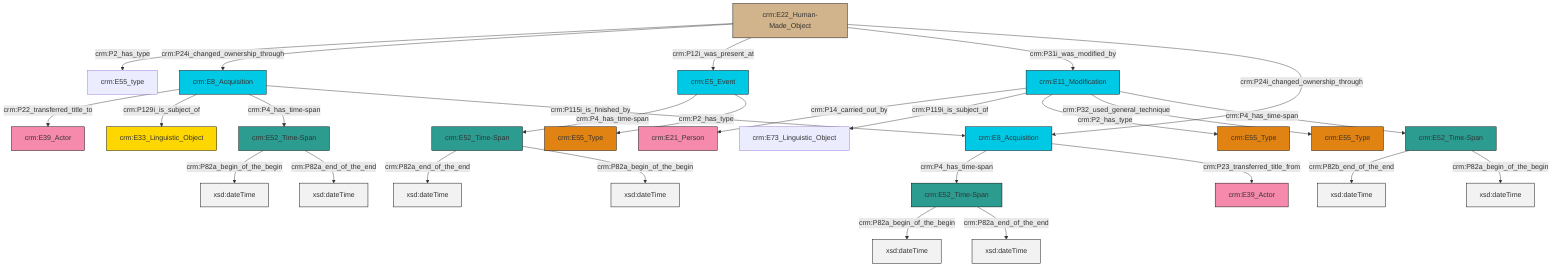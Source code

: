 graph TD
classDef Literal fill:#f2f2f2,stroke:#000000;
classDef CRM_Entity fill:#FFFFFF,stroke:#000000;
classDef Temporal_Entity fill:#00C9E6, stroke:#000000;
classDef Type fill:#E18312, stroke:#000000;
classDef Time-Span fill:#2C9C91, stroke:#000000;
classDef Appellation fill:#FFEB7F, stroke:#000000;
classDef Place fill:#008836, stroke:#000000;
classDef Persistent_Item fill:#B266B2, stroke:#000000;
classDef Conceptual_Object fill:#FFD700, stroke:#000000;
classDef Physical_Thing fill:#D2B48C, stroke:#000000;
classDef Actor fill:#f58aad, stroke:#000000;
classDef PC_Classes fill:#4ce600, stroke:#000000;
classDef Multi fill:#cccccc,stroke:#000000;

0["crm:E11_Modification"]:::Temporal_Entity -->|crm:P14_carried_out_by| 1["crm:E21_Person"]:::Actor
5["crm:E52_Time-Span"]:::Time-Span -->|crm:P82a_end_of_the_end| 6[xsd:dateTime]:::Literal
7["crm:E52_Time-Span"]:::Time-Span -->|crm:P82a_begin_of_the_begin| 8[xsd:dateTime]:::Literal
11["crm:E5_Event"]:::Temporal_Entity -->|crm:P4_has_time-span| 5["crm:E52_Time-Span"]:::Time-Span
12["crm:E52_Time-Span"]:::Time-Span -->|crm:P82b_end_of_the_end| 13[xsd:dateTime]:::Literal
0["crm:E11_Modification"]:::Temporal_Entity -->|crm:P119i_is_subject_of| 2["crm:E73_Linguistic_Object"]:::Default
9["crm:E52_Time-Span"]:::Time-Span -->|crm:P82a_begin_of_the_begin| 14[xsd:dateTime]:::Literal
15["crm:E8_Acquisition"]:::Temporal_Entity -->|crm:P4_has_time-span| 7["crm:E52_Time-Span"]:::Time-Span
16["crm:E22_Human-Made_Object"]:::Physical_Thing -->|crm:P2_has_type| 17["crm:E55_type"]:::Default
0["crm:E11_Modification"]:::Temporal_Entity -->|crm:P2_has_type| 18["crm:E55_Type"]:::Type
0["crm:E11_Modification"]:::Temporal_Entity -->|crm:P32_used_general_technique| 19["crm:E55_Type"]:::Type
20["crm:E8_Acquisition"]:::Temporal_Entity -->|crm:P22_transferred_title_to| 21["crm:E39_Actor"]:::Actor
0["crm:E11_Modification"]:::Temporal_Entity -->|crm:P4_has_time-span| 12["crm:E52_Time-Span"]:::Time-Span
11["crm:E5_Event"]:::Temporal_Entity -->|crm:P2_has_type| 26["crm:E55_Type"]:::Type
12["crm:E52_Time-Span"]:::Time-Span -->|crm:P82a_begin_of_the_begin| 27[xsd:dateTime]:::Literal
16["crm:E22_Human-Made_Object"]:::Physical_Thing -->|crm:P24i_changed_ownership_through| 20["crm:E8_Acquisition"]:::Temporal_Entity
20["crm:E8_Acquisition"]:::Temporal_Entity -->|crm:P129i_is_subject_of| 33["crm:E33_Linguistic_Object"]:::Conceptual_Object
15["crm:E8_Acquisition"]:::Temporal_Entity -->|crm:P23_transferred_title_from| 23["crm:E39_Actor"]:::Actor
16["crm:E22_Human-Made_Object"]:::Physical_Thing -->|crm:P12i_was_present_at| 11["crm:E5_Event"]:::Temporal_Entity
20["crm:E8_Acquisition"]:::Temporal_Entity -->|crm:P4_has_time-span| 9["crm:E52_Time-Span"]:::Time-Span
5["crm:E52_Time-Span"]:::Time-Span -->|crm:P82a_begin_of_the_begin| 39[xsd:dateTime]:::Literal
7["crm:E52_Time-Span"]:::Time-Span -->|crm:P82a_end_of_the_end| 40[xsd:dateTime]:::Literal
9["crm:E52_Time-Span"]:::Time-Span -->|crm:P82a_end_of_the_end| 42[xsd:dateTime]:::Literal
20["crm:E8_Acquisition"]:::Temporal_Entity -->|crm:P115i_is_finished_by| 15["crm:E8_Acquisition"]:::Temporal_Entity
16["crm:E22_Human-Made_Object"]:::Physical_Thing -->|crm:P31i_was_modified_by| 0["crm:E11_Modification"]:::Temporal_Entity
16["crm:E22_Human-Made_Object"]:::Physical_Thing -->|crm:P24i_changed_ownership_through| 15["crm:E8_Acquisition"]:::Temporal_Entity